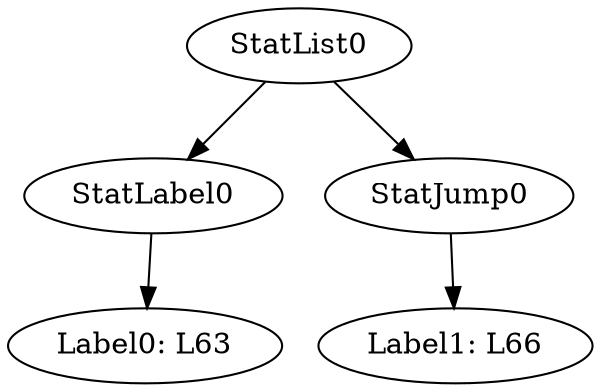 digraph {
	ordering = out;
	StatJump0 -> "Label1: L66";
	StatList0 -> StatLabel0;
	StatList0 -> StatJump0;
	StatLabel0 -> "Label0: L63";
}

